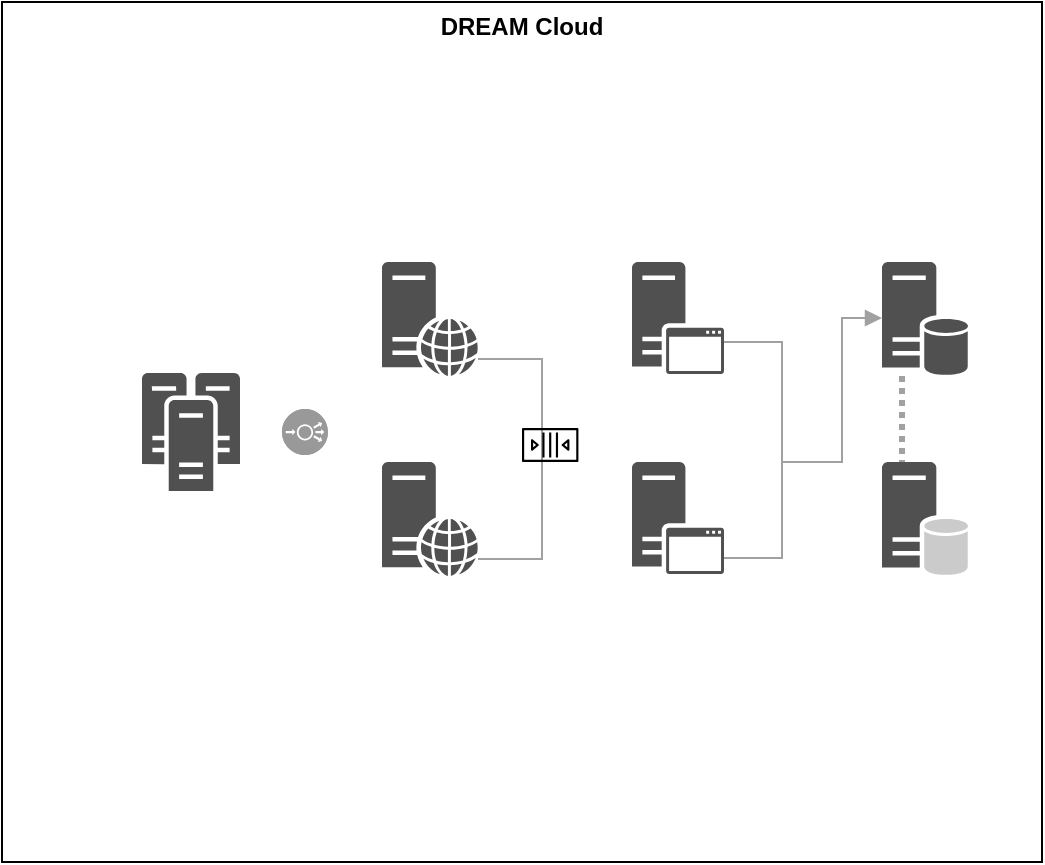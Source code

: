 <mxfile version="15.9.6" type="device"><diagram id="w7zG8tyL-QMNmgMfQCbL" name="Page-1"><mxGraphModel dx="788" dy="458" grid="1" gridSize="10" guides="1" tooltips="1" connect="1" arrows="1" fold="1" page="1" pageScale="1" pageWidth="1100" pageHeight="850" math="0" shadow="0"><root><mxCell id="0"/><mxCell id="1" parent="0"/><mxCell id="SEbx885wSwCz47Gl1gog-5" value="DREAM Cloud" style="swimlane;swimlaneLine=0;" vertex="1" parent="1"><mxGeometry x="40" y="30" width="520" height="430" as="geometry"/></mxCell><mxCell id="SEbx885wSwCz47Gl1gog-17" value="" style="sketch=0;pointerEvents=1;shadow=0;dashed=0;html=1;strokeColor=none;fillColor=#505050;labelPosition=center;verticalLabelPosition=bottom;verticalAlign=top;outlineConnect=0;align=center;shape=mxgraph.office.servers.cluster_server;" vertex="1" parent="SEbx885wSwCz47Gl1gog-5"><mxGeometry x="70" y="185.5" width="49" height="59" as="geometry"/></mxCell><mxCell id="SEbx885wSwCz47Gl1gog-30" style="edgeStyle=orthogonalEdgeStyle;rounded=0;orthogonalLoop=1;jettySize=auto;html=1;endArrow=none;endFill=0;strokeColor=#A1A1A1;strokeWidth=1;" edge="1" parent="SEbx885wSwCz47Gl1gog-5" source="SEbx885wSwCz47Gl1gog-18" target="SEbx885wSwCz47Gl1gog-22"><mxGeometry relative="1" as="geometry"><Array as="points"><mxPoint x="270" y="178.5"/><mxPoint x="270" y="278.5"/></Array></mxGeometry></mxCell><mxCell id="SEbx885wSwCz47Gl1gog-18" value="" style="sketch=0;pointerEvents=1;shadow=0;dashed=0;html=1;strokeColor=none;fillColor=#505050;labelPosition=center;verticalLabelPosition=bottom;verticalAlign=top;outlineConnect=0;align=center;shape=mxgraph.office.servers.web_server;" vertex="1" parent="SEbx885wSwCz47Gl1gog-5"><mxGeometry x="190" y="130" width="48" height="57" as="geometry"/></mxCell><mxCell id="SEbx885wSwCz47Gl1gog-22" value="" style="sketch=0;pointerEvents=1;shadow=0;dashed=0;html=1;strokeColor=none;fillColor=#505050;labelPosition=center;verticalLabelPosition=bottom;verticalAlign=top;outlineConnect=0;align=center;shape=mxgraph.office.servers.web_server;" vertex="1" parent="SEbx885wSwCz47Gl1gog-5"><mxGeometry x="190" y="230" width="48" height="57" as="geometry"/></mxCell><mxCell id="SEbx885wSwCz47Gl1gog-28" style="edgeStyle=orthogonalEdgeStyle;rounded=0;orthogonalLoop=1;jettySize=auto;html=1;endArrow=none;endFill=0;strokeColor=#A1A1A1;strokeWidth=1;" edge="1" parent="SEbx885wSwCz47Gl1gog-5" source="SEbx885wSwCz47Gl1gog-19" target="SEbx885wSwCz47Gl1gog-23"><mxGeometry relative="1" as="geometry"><Array as="points"><mxPoint x="390" y="170"/><mxPoint x="390" y="278"/></Array></mxGeometry></mxCell><mxCell id="SEbx885wSwCz47Gl1gog-29" style="edgeStyle=orthogonalEdgeStyle;rounded=0;orthogonalLoop=1;jettySize=auto;html=1;endArrow=block;endFill=1;strokeColor=#A1A1A1;strokeWidth=1;" edge="1" parent="SEbx885wSwCz47Gl1gog-5" source="SEbx885wSwCz47Gl1gog-19" target="SEbx885wSwCz47Gl1gog-20"><mxGeometry relative="1" as="geometry"><Array as="points"><mxPoint x="390" y="170"/><mxPoint x="390" y="230"/><mxPoint x="420" y="230"/><mxPoint x="420" y="158"/></Array></mxGeometry></mxCell><mxCell id="SEbx885wSwCz47Gl1gog-19" value="" style="sketch=0;pointerEvents=1;shadow=0;dashed=0;html=1;strokeColor=none;fillColor=#505050;labelPosition=center;verticalLabelPosition=bottom;verticalAlign=top;outlineConnect=0;align=center;shape=mxgraph.office.servers.application_server;" vertex="1" parent="SEbx885wSwCz47Gl1gog-5"><mxGeometry x="315" y="130" width="46" height="56" as="geometry"/></mxCell><mxCell id="SEbx885wSwCz47Gl1gog-23" value="" style="sketch=0;pointerEvents=1;shadow=0;dashed=0;html=1;strokeColor=none;fillColor=#505050;labelPosition=center;verticalLabelPosition=bottom;verticalAlign=top;outlineConnect=0;align=center;shape=mxgraph.office.servers.application_server;" vertex="1" parent="SEbx885wSwCz47Gl1gog-5"><mxGeometry x="315" y="230" width="46" height="56" as="geometry"/></mxCell><mxCell id="SEbx885wSwCz47Gl1gog-27" style="edgeStyle=orthogonalEdgeStyle;rounded=0;orthogonalLoop=1;jettySize=auto;html=1;endArrow=none;endFill=0;dashed=1;strokeColor=#A1A1A1;strokeWidth=3;dashPattern=1 1;" edge="1" parent="SEbx885wSwCz47Gl1gog-5" source="SEbx885wSwCz47Gl1gog-20" target="SEbx885wSwCz47Gl1gog-21"><mxGeometry relative="1" as="geometry"><Array as="points"><mxPoint x="450" y="210"/><mxPoint x="450" y="210"/></Array></mxGeometry></mxCell><mxCell id="SEbx885wSwCz47Gl1gog-20" value="" style="sketch=0;shadow=0;dashed=0;html=1;strokeColor=none;fillColor=#505050;labelPosition=center;verticalLabelPosition=bottom;verticalAlign=top;outlineConnect=0;align=center;shape=mxgraph.office.databases.database_server;" vertex="1" parent="SEbx885wSwCz47Gl1gog-5"><mxGeometry x="440" y="130" width="43" height="57" as="geometry"/></mxCell><mxCell id="SEbx885wSwCz47Gl1gog-21" value="" style="sketch=0;shadow=0;dashed=0;html=1;strokeColor=none;fillColor=#505050;labelPosition=center;verticalLabelPosition=bottom;verticalAlign=top;outlineConnect=0;align=center;shape=mxgraph.office.databases.database_server_ghosted;" vertex="1" parent="SEbx885wSwCz47Gl1gog-5"><mxGeometry x="440" y="230" width="43" height="57" as="geometry"/></mxCell><mxCell id="SEbx885wSwCz47Gl1gog-16" value="" style="fillColor=#999999;verticalLabelPosition=bottom;sketch=0;html=1;strokeColor=#ffffff;verticalAlign=top;align=center;points=[[0.145,0.145,0],[0.5,0,0],[0.855,0.145,0],[1,0.5,0],[0.855,0.855,0],[0.5,1,0],[0.145,0.855,0],[0,0.5,0]];pointerEvents=1;shape=mxgraph.cisco_safe.compositeIcon;bgIcon=ellipse;resIcon=mxgraph.cisco_safe.capability.load_balancer;aspect=fixed;" vertex="1" parent="SEbx885wSwCz47Gl1gog-5"><mxGeometry x="140" y="203.5" width="23" height="23" as="geometry"/></mxCell><mxCell id="SEbx885wSwCz47Gl1gog-15" value="" style="sketch=0;outlineConnect=0;fontColor=#232F3E;gradientColor=none;fillColor=#000000;strokeColor=none;dashed=0;verticalLabelPosition=bottom;verticalAlign=top;align=center;html=1;fontSize=12;fontStyle=0;aspect=fixed;pointerEvents=1;shape=mxgraph.aws4.queue;" vertex="1" parent="SEbx885wSwCz47Gl1gog-5"><mxGeometry x="260.0" y="213" width="28.21" height="17" as="geometry"/></mxCell></root></mxGraphModel></diagram></mxfile>
